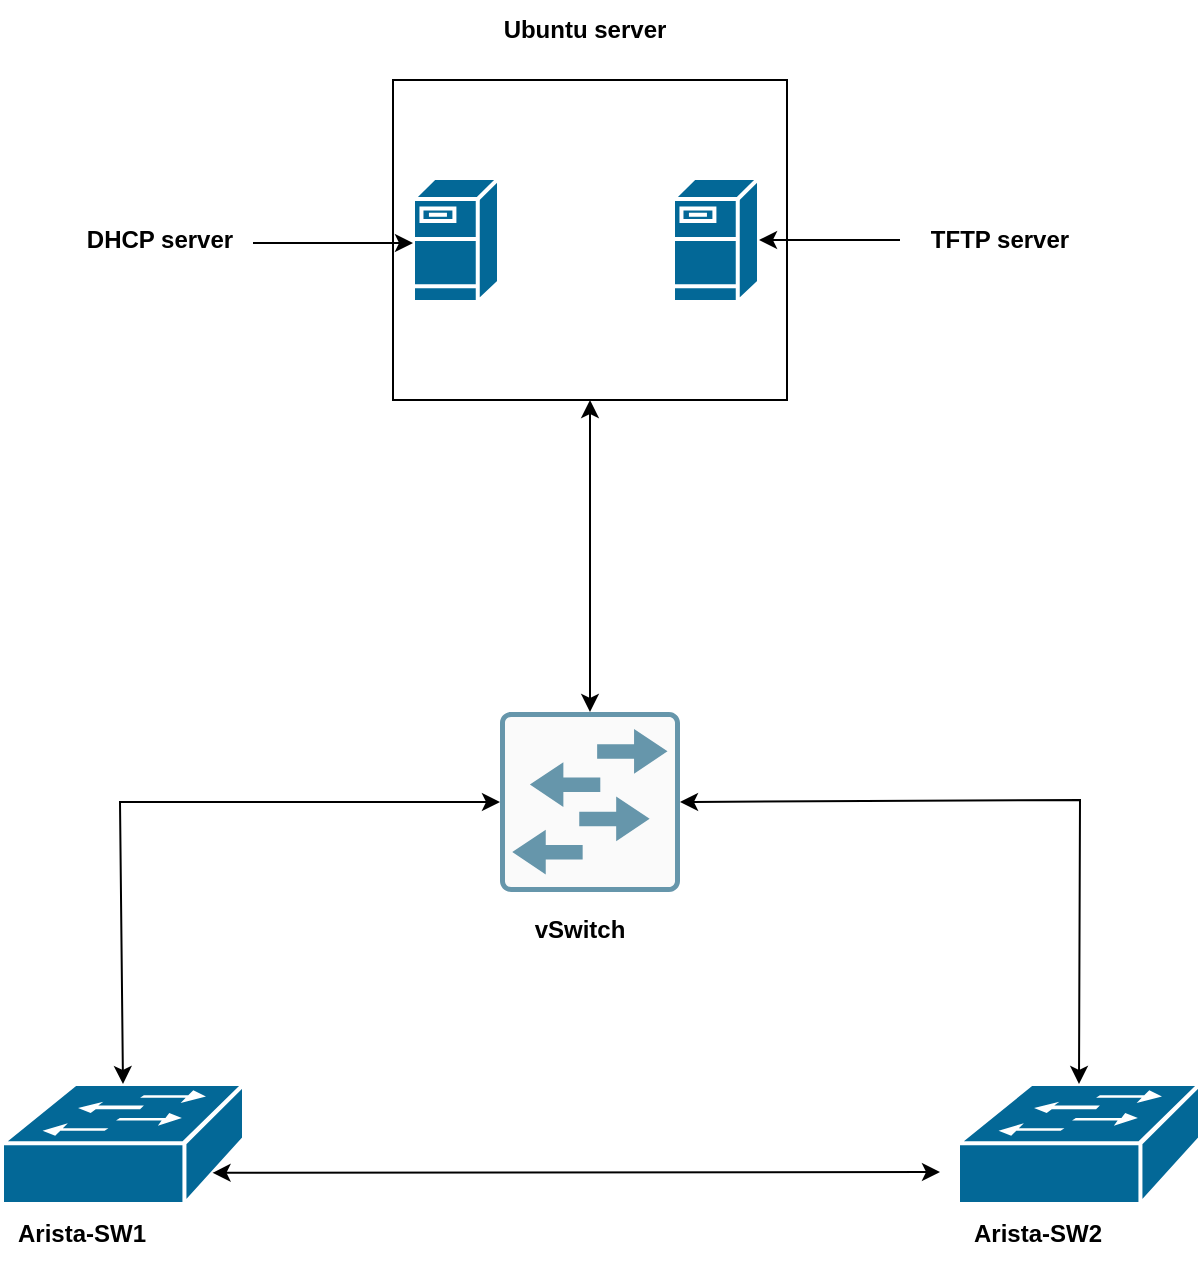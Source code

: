 <mxfile version="21.8.2" type="github">
  <diagram name="Page-1" id="9DRgU3y03HpOURzVbDyi">
    <mxGraphModel dx="1096" dy="1026" grid="1" gridSize="10" guides="1" tooltips="1" connect="1" arrows="1" fold="1" page="1" pageScale="1" pageWidth="850" pageHeight="1100" math="0" shadow="0">
      <root>
        <mxCell id="0" />
        <mxCell id="1" parent="0" />
        <mxCell id="CiJ1i-YsuGAtSJoDgXCd-7" value="" style="rounded=0;whiteSpace=wrap;html=1;" parent="1" vertex="1">
          <mxGeometry x="296.5" y="120" width="197" height="160" as="geometry" />
        </mxCell>
        <mxCell id="CiJ1i-YsuGAtSJoDgXCd-1" value="" style="shape=mxgraph.cisco.switches.workgroup_switch;sketch=0;html=1;pointerEvents=1;dashed=0;fillColor=#036897;strokeColor=#ffffff;strokeWidth=2;verticalLabelPosition=bottom;verticalAlign=top;align=center;outlineConnect=0;" parent="1" vertex="1">
          <mxGeometry x="101" y="622" width="121" height="60" as="geometry" />
        </mxCell>
        <mxCell id="CiJ1i-YsuGAtSJoDgXCd-2" value="" style="shape=mxgraph.cisco.switches.workgroup_switch;sketch=0;html=1;pointerEvents=1;dashed=0;fillColor=#036897;strokeColor=#ffffff;strokeWidth=2;verticalLabelPosition=bottom;verticalAlign=top;align=center;outlineConnect=0;" parent="1" vertex="1">
          <mxGeometry x="579" y="622" width="121" height="60" as="geometry" />
        </mxCell>
        <mxCell id="CiJ1i-YsuGAtSJoDgXCd-4" value="" style="shape=mxgraph.cisco.servers.fileserver;sketch=0;html=1;pointerEvents=1;dashed=0;fillColor=#036897;strokeColor=#ffffff;strokeWidth=2;verticalLabelPosition=bottom;verticalAlign=top;align=center;outlineConnect=0;" parent="1" vertex="1">
          <mxGeometry x="436.5" y="169" width="43" height="62" as="geometry" />
        </mxCell>
        <mxCell id="CiJ1i-YsuGAtSJoDgXCd-6" value="" style="shape=mxgraph.cisco.servers.fileserver;sketch=0;html=1;pointerEvents=1;dashed=0;fillColor=#036897;strokeColor=#ffffff;strokeWidth=2;verticalLabelPosition=bottom;verticalAlign=top;align=center;outlineConnect=0;" parent="1" vertex="1">
          <mxGeometry x="306.5" y="169" width="43" height="62" as="geometry" />
        </mxCell>
        <mxCell id="CiJ1i-YsuGAtSJoDgXCd-10" value="" style="sketch=0;points=[[0.015,0.015,0],[0.985,0.015,0],[0.985,0.985,0],[0.015,0.985,0],[0.25,0,0],[0.5,0,0],[0.75,0,0],[1,0.25,0],[1,0.5,0],[1,0.75,0],[0.75,1,0],[0.5,1,0],[0.25,1,0],[0,0.75,0],[0,0.5,0],[0,0.25,0]];verticalLabelPosition=bottom;html=1;verticalAlign=top;aspect=fixed;align=center;pointerEvents=1;shape=mxgraph.cisco19.rect;prIcon=workgroup_switch;fillColor=#FAFAFA;strokeColor=#6696AB;" parent="1" vertex="1">
          <mxGeometry x="350" y="436" width="90" height="90" as="geometry" />
        </mxCell>
        <mxCell id="CiJ1i-YsuGAtSJoDgXCd-15" value="" style="endArrow=classic;startArrow=classic;html=1;rounded=0;entryX=0;entryY=0.5;entryDx=0;entryDy=0;entryPerimeter=0;exitX=0.5;exitY=0;exitDx=0;exitDy=0;exitPerimeter=0;" parent="1" source="CiJ1i-YsuGAtSJoDgXCd-1" target="CiJ1i-YsuGAtSJoDgXCd-10" edge="1">
          <mxGeometry width="50" height="50" relative="1" as="geometry">
            <mxPoint x="271" y="526" as="sourcePoint" />
            <mxPoint x="321" y="476" as="targetPoint" />
            <Array as="points">
              <mxPoint x="160" y="481" />
            </Array>
          </mxGeometry>
        </mxCell>
        <mxCell id="CiJ1i-YsuGAtSJoDgXCd-16" value="" style="endArrow=classic;startArrow=classic;html=1;rounded=0;entryX=0.5;entryY=1;entryDx=0;entryDy=0;exitX=0.5;exitY=0;exitDx=0;exitDy=0;exitPerimeter=0;" parent="1" source="CiJ1i-YsuGAtSJoDgXCd-10" target="CiJ1i-YsuGAtSJoDgXCd-7" edge="1">
          <mxGeometry width="50" height="50" relative="1" as="geometry">
            <mxPoint x="290" y="550" as="sourcePoint" />
            <mxPoint x="340" y="500" as="targetPoint" />
          </mxGeometry>
        </mxCell>
        <mxCell id="gEqlcqjcZocWmGMkQX7y-1" value="" style="endArrow=classic;startArrow=classic;html=1;rounded=0;entryX=0.5;entryY=0;entryDx=0;entryDy=0;entryPerimeter=0;exitX=1;exitY=0.5;exitDx=0;exitDy=0;exitPerimeter=0;shadow=0;jumpSize=6;" edge="1" parent="1" source="CiJ1i-YsuGAtSJoDgXCd-10" target="CiJ1i-YsuGAtSJoDgXCd-2">
          <mxGeometry width="50" height="50" relative="1" as="geometry">
            <mxPoint x="400" y="550" as="sourcePoint" />
            <mxPoint x="450" y="500" as="targetPoint" />
            <Array as="points">
              <mxPoint x="640" y="480" />
            </Array>
          </mxGeometry>
        </mxCell>
        <mxCell id="gEqlcqjcZocWmGMkQX7y-3" value="&lt;b&gt;Arista-SW1&lt;/b&gt;" style="text;strokeColor=none;align=center;fillColor=none;html=1;verticalAlign=middle;whiteSpace=wrap;rounded=0;" vertex="1" parent="1">
          <mxGeometry x="101" y="682" width="80" height="30" as="geometry" />
        </mxCell>
        <mxCell id="gEqlcqjcZocWmGMkQX7y-4" value="&lt;b&gt;Arista-SW2&lt;/b&gt;" style="text;strokeColor=none;align=center;fillColor=none;html=1;verticalAlign=middle;whiteSpace=wrap;rounded=0;" vertex="1" parent="1">
          <mxGeometry x="579" y="682" width="80" height="30" as="geometry" />
        </mxCell>
        <mxCell id="gEqlcqjcZocWmGMkQX7y-9" value="&lt;b&gt;vSwitch&lt;/b&gt;" style="text;strokeColor=none;align=center;fillColor=none;html=1;verticalAlign=middle;whiteSpace=wrap;rounded=0;" vertex="1" parent="1">
          <mxGeometry x="360" y="530" width="60" height="30" as="geometry" />
        </mxCell>
        <mxCell id="gEqlcqjcZocWmGMkQX7y-10" value="&lt;b&gt;Ubuntu server&lt;/b&gt;" style="text;strokeColor=none;align=center;fillColor=none;html=1;verticalAlign=middle;whiteSpace=wrap;rounded=0;" vertex="1" parent="1">
          <mxGeometry x="345" y="80" width="95" height="30" as="geometry" />
        </mxCell>
        <mxCell id="gEqlcqjcZocWmGMkQX7y-11" value="" style="edgeStyle=none;orthogonalLoop=1;jettySize=auto;html=1;rounded=0;" edge="1" parent="1">
          <mxGeometry width="80" relative="1" as="geometry">
            <mxPoint x="226.5" y="201.5" as="sourcePoint" />
            <mxPoint x="306.5" y="201.5" as="targetPoint" />
            <Array as="points" />
          </mxGeometry>
        </mxCell>
        <mxCell id="gEqlcqjcZocWmGMkQX7y-12" value="&lt;b&gt;DHCP server&lt;/b&gt;" style="text;strokeColor=none;align=center;fillColor=none;html=1;verticalAlign=middle;whiteSpace=wrap;rounded=0;" vertex="1" parent="1">
          <mxGeometry x="140" y="185" width="80" height="30" as="geometry" />
        </mxCell>
        <mxCell id="gEqlcqjcZocWmGMkQX7y-13" value="" style="edgeStyle=none;orthogonalLoop=1;jettySize=auto;html=1;rounded=0;entryX=1;entryY=0.5;entryDx=0;entryDy=0;entryPerimeter=0;" edge="1" parent="1" target="CiJ1i-YsuGAtSJoDgXCd-4">
          <mxGeometry width="80" relative="1" as="geometry">
            <mxPoint x="550" y="200" as="sourcePoint" />
            <mxPoint x="500" y="200" as="targetPoint" />
            <Array as="points" />
          </mxGeometry>
        </mxCell>
        <mxCell id="gEqlcqjcZocWmGMkQX7y-14" value="&lt;b&gt;TFTP server&lt;/b&gt;" style="text;strokeColor=none;align=center;fillColor=none;html=1;verticalAlign=middle;whiteSpace=wrap;rounded=0;" vertex="1" parent="1">
          <mxGeometry x="560" y="185" width="80" height="30" as="geometry" />
        </mxCell>
        <mxCell id="gEqlcqjcZocWmGMkQX7y-26" value="" style="endArrow=classic;startArrow=classic;html=1;rounded=0;exitX=0.87;exitY=0.74;exitDx=0;exitDy=0;exitPerimeter=0;" edge="1" parent="1" source="CiJ1i-YsuGAtSJoDgXCd-1">
          <mxGeometry width="50" height="50" relative="1" as="geometry">
            <mxPoint x="360" y="640" as="sourcePoint" />
            <mxPoint x="570" y="666" as="targetPoint" />
          </mxGeometry>
        </mxCell>
      </root>
    </mxGraphModel>
  </diagram>
</mxfile>
